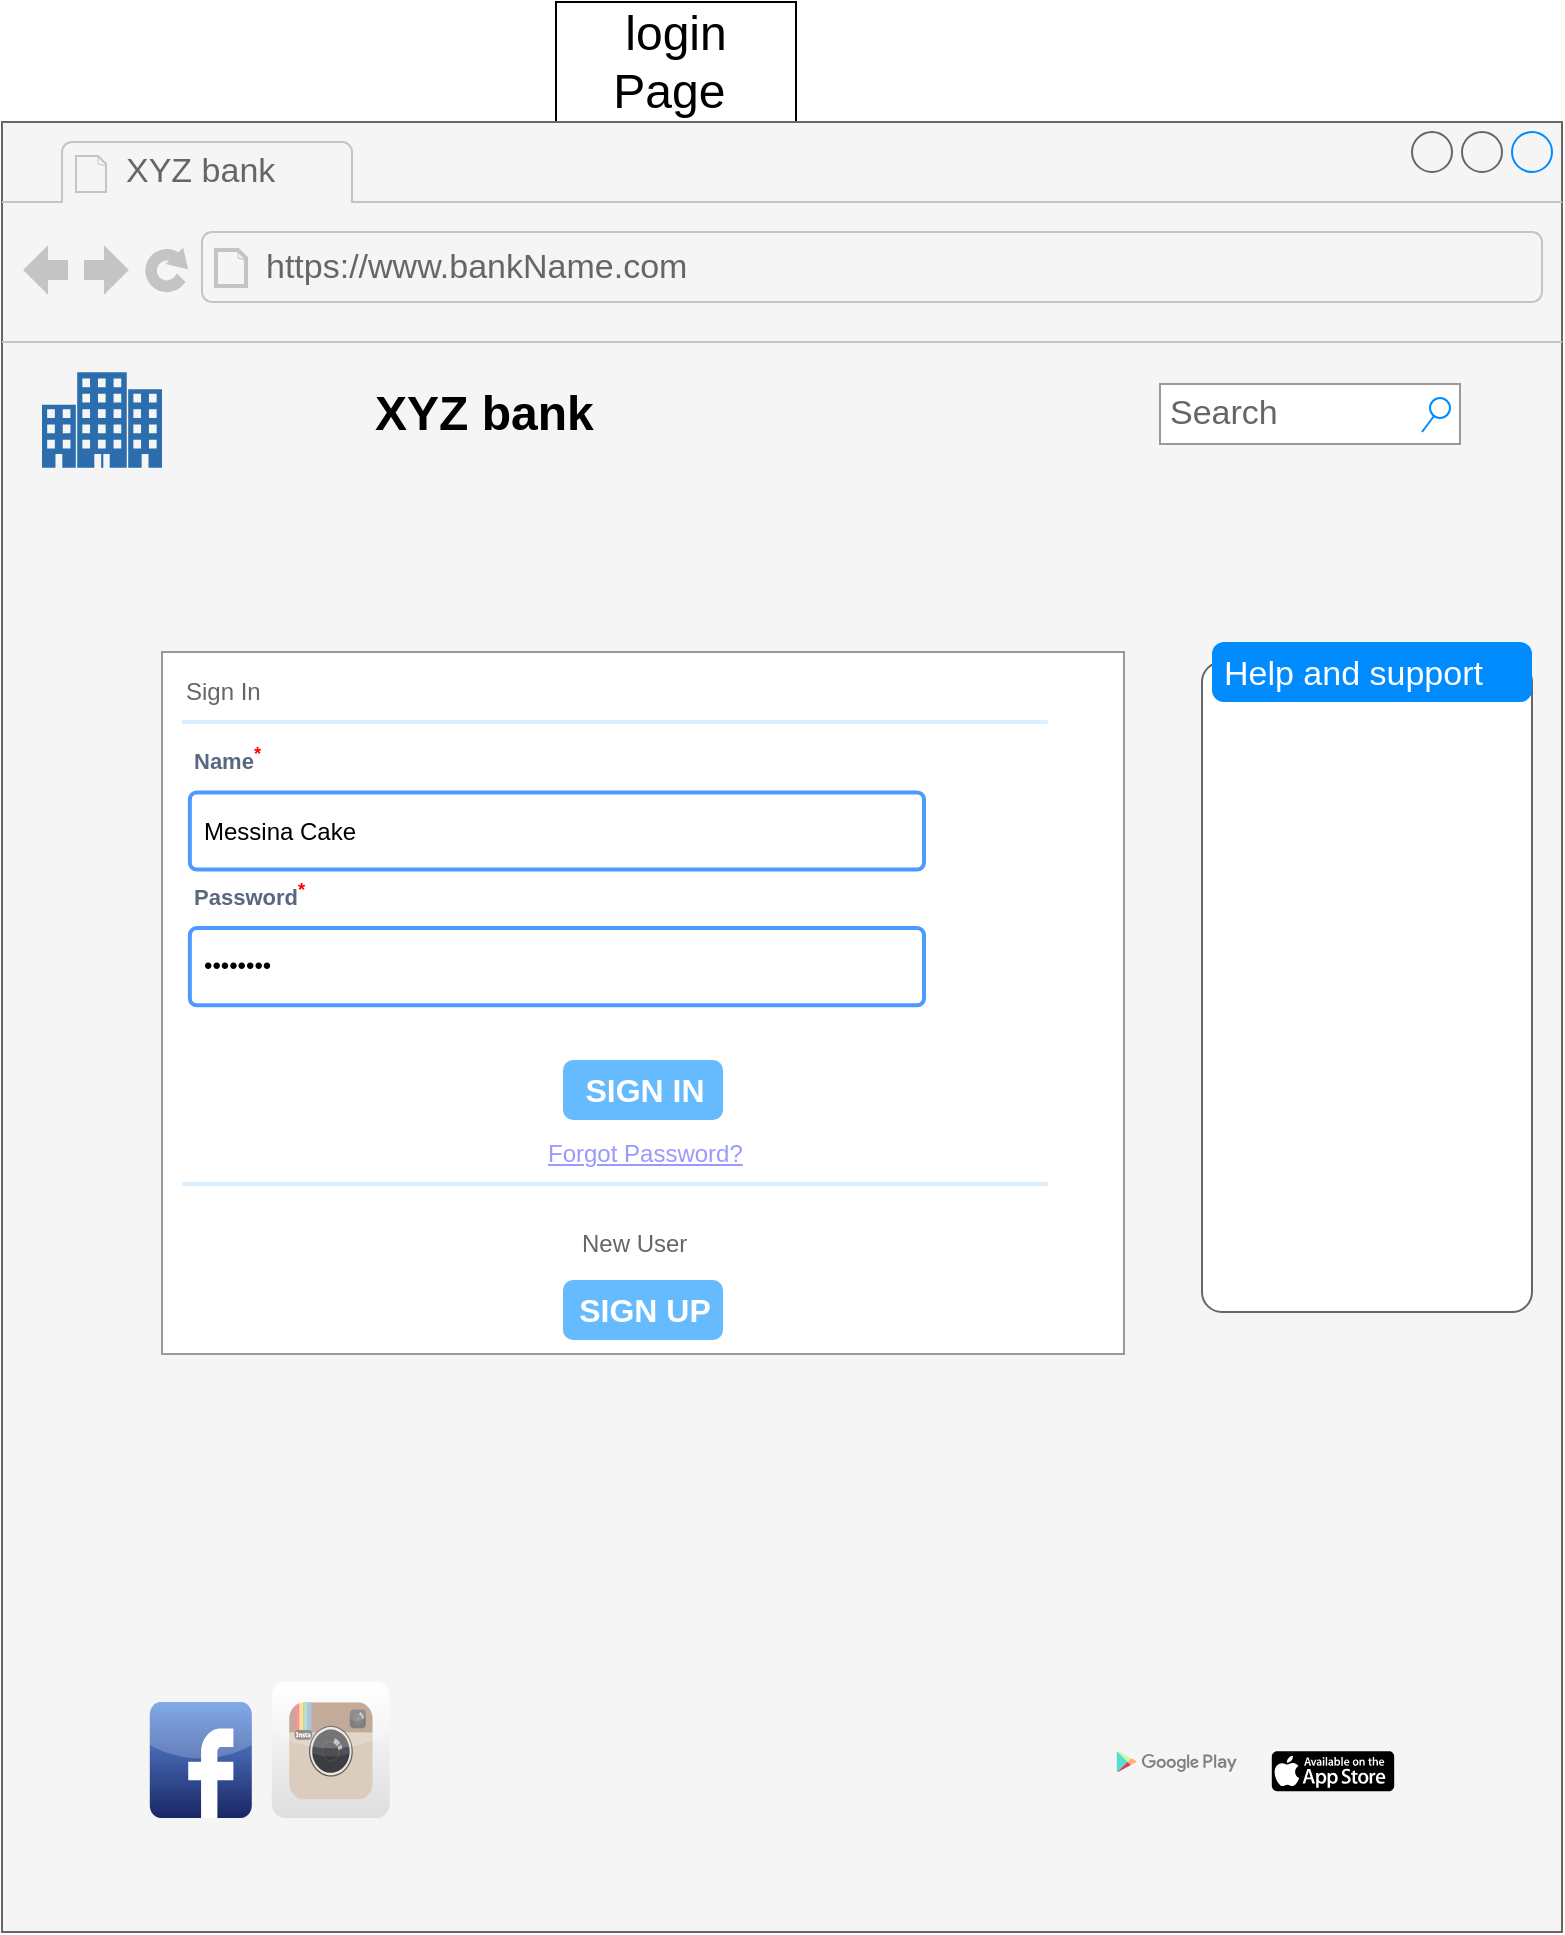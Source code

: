 <mxfile version="13.9.9" type="device" pages="2"><diagram name="Login page " id="f1b7ffb7-ca1e-a977-7cf5-a751b3c06c05"><mxGraphModel dx="2087" dy="848" grid="0" gridSize="10" guides="1" tooltips="1" connect="1" arrows="1" fold="1" page="1" pageScale="1" pageWidth="826" pageHeight="1169" background="#ffffff" math="0" shadow="0"><root><mxCell id="0"/><mxCell id="1" parent="0"/><mxCell id="mldhQnHTusugNFTalzfk-68" value="&lt;font style=&quot;font-size: 24px&quot;&gt;login Page&amp;nbsp;&lt;/font&gt;" style="whiteSpace=wrap;html=1;" vertex="1" parent="1"><mxGeometry x="-533" y="30" width="120" height="60" as="geometry"/></mxCell><mxCell id="mldhQnHTusugNFTalzfk-73" value="" style="strokeWidth=1;shadow=0;dashed=0;align=center;html=1;shape=mxgraph.mockup.containers.browserWindow;rSize=0;strokeColor=#666666;strokeColor2=#008cff;strokeColor3=#c4c4c4;mainText=,;recursiveResize=0;fillColor=#f5f5f5;fontColor=#333333;" vertex="1" parent="1"><mxGeometry x="-810" y="90" width="780" height="905" as="geometry"/></mxCell><mxCell id="mldhQnHTusugNFTalzfk-74" value="XYZ bank" style="strokeWidth=1;shadow=0;dashed=0;align=center;html=1;shape=mxgraph.mockup.containers.anchor;fontSize=17;fontColor=#666666;align=left;" vertex="1" parent="mldhQnHTusugNFTalzfk-73"><mxGeometry x="60" y="12" width="110" height="26" as="geometry"/></mxCell><mxCell id="mldhQnHTusugNFTalzfk-75" value="https://www.bankName.com" style="strokeWidth=1;shadow=0;dashed=0;align=center;html=1;shape=mxgraph.mockup.containers.anchor;rSize=0;fontSize=17;fontColor=#666666;align=left;" vertex="1" parent="mldhQnHTusugNFTalzfk-73"><mxGeometry x="130" y="60" width="250" height="26" as="geometry"/></mxCell><mxCell id="mldhQnHTusugNFTalzfk-78" value="" style="group" vertex="1" connectable="0" parent="mldhQnHTusugNFTalzfk-73"><mxGeometry x="20" y="125" width="730" height="48" as="geometry"/></mxCell><mxCell id="mldhQnHTusugNFTalzfk-76" value="" style="aspect=fixed;perimeter=ellipsePerimeter;html=1;align=center;shadow=0;dashed=0;fontColor=#4277BB;labelBackgroundColor=#ffffff;fontSize=12;spacingTop=3;image;image=img/lib/ibm/vpc/Enterprise2.svg;" vertex="1" parent="mldhQnHTusugNFTalzfk-78"><mxGeometry width="60" height="48" as="geometry"/></mxCell><mxCell id="mldhQnHTusugNFTalzfk-77" value="XYZ bank&amp;nbsp;" style="text;strokeColor=none;fillColor=none;html=1;fontSize=24;fontStyle=1;verticalAlign=middle;align=center;" vertex="1" parent="mldhQnHTusugNFTalzfk-73"><mxGeometry x="70.001" y="126" width="347.619" height="40" as="geometry"/></mxCell><mxCell id="mldhQnHTusugNFTalzfk-79" value="" style="shape=mxgraph.mockup.containers.marginRect;rectMarginTop=10;strokeColor=#666666;strokeWidth=1;dashed=0;rounded=1;arcSize=5;recursiveResize=0;" vertex="1" parent="mldhQnHTusugNFTalzfk-73"><mxGeometry x="600" y="260" width="165" height="335" as="geometry"/></mxCell><mxCell id="mldhQnHTusugNFTalzfk-80" value="Help and support " style="shape=rect;strokeColor=none;fillColor=#008cff;strokeWidth=1;dashed=0;rounded=1;arcSize=20;fontColor=#ffffff;fontSize=17;spacing=2;spacingTop=-2;align=left;autosize=1;spacingLeft=4;resizeWidth=0;resizeHeight=0;perimeter=none;" vertex="1" parent="mldhQnHTusugNFTalzfk-79"><mxGeometry x="5" width="160" height="30" as="geometry"/></mxCell><mxCell id="mldhQnHTusugNFTalzfk-88" value="" style="strokeWidth=1;shadow=0;dashed=0;align=center;html=1;shape=mxgraph.mockup.forms.rrect;rSize=0;strokeColor=#999999;fillColor=#ffffff;" vertex="1" parent="mldhQnHTusugNFTalzfk-73"><mxGeometry x="80" y="265" width="481" height="351" as="geometry"/></mxCell><mxCell id="mldhQnHTusugNFTalzfk-89" value="Sign In" style="strokeWidth=1;shadow=0;dashed=0;align=center;html=1;shape=mxgraph.mockup.forms.anchor;fontSize=12;fontColor=#666666;align=left;resizeWidth=1;spacingLeft=0;" vertex="1" parent="mldhQnHTusugNFTalzfk-88"><mxGeometry width="240.5" height="20" relative="1" as="geometry"><mxPoint x="10" y="10" as="offset"/></mxGeometry></mxCell><mxCell id="mldhQnHTusugNFTalzfk-90" value="" style="shape=line;strokeColor=#ddeeff;strokeWidth=2;html=1;resizeWidth=1;" vertex="1" parent="mldhQnHTusugNFTalzfk-88"><mxGeometry width="432.9" height="10" relative="1" as="geometry"><mxPoint x="10" y="30" as="offset"/></mxGeometry></mxCell><mxCell id="mldhQnHTusugNFTalzfk-95" value="SIGN IN" style="strokeWidth=1;shadow=0;dashed=0;align=center;html=1;shape=mxgraph.mockup.forms.rrect;rSize=5;strokeColor=none;fontColor=#ffffff;fillColor=#66bbff;fontSize=16;fontStyle=1;" vertex="1" parent="mldhQnHTusugNFTalzfk-88"><mxGeometry y="1" width="80" height="30" relative="1" as="geometry"><mxPoint x="200.5" y="-147" as="offset"/></mxGeometry></mxCell><mxCell id="mldhQnHTusugNFTalzfk-96" value="Forgot Password?" style="strokeWidth=1;shadow=0;dashed=0;align=center;html=1;shape=mxgraph.mockup.forms.anchor;fontSize=12;fontColor=#9999ff;align=left;spacingLeft=0;fontStyle=4;resizeWidth=1;direction=east;autosize=0;" vertex="1" parent="mldhQnHTusugNFTalzfk-88"><mxGeometry y="1" width="202.526" height="20" relative="1" as="geometry"><mxPoint x="191" y="-110" as="offset"/></mxGeometry></mxCell><mxCell id="mldhQnHTusugNFTalzfk-97" value="" style="shape=line;strokeColor=#ddeeff;strokeWidth=2;html=1;resizeWidth=1;" vertex="1" parent="mldhQnHTusugNFTalzfk-88"><mxGeometry y="1" width="432.9" height="10" relative="1" as="geometry"><mxPoint x="10" y="-90" as="offset"/></mxGeometry></mxCell><mxCell id="mldhQnHTusugNFTalzfk-98" value="New User" style="strokeWidth=1;shadow=0;dashed=0;align=center;html=1;shape=mxgraph.mockup.forms.anchor;fontSize=12;fontColor=#666666;align=left;spacingLeft=0;resizeWidth=1;" vertex="1" parent="mldhQnHTusugNFTalzfk-88"><mxGeometry y="1" width="165" height="20" relative="1" as="geometry"><mxPoint x="208" y="-65" as="offset"/></mxGeometry></mxCell><mxCell id="mldhQnHTusugNFTalzfk-99" value="SIGN UP" style="strokeWidth=1;shadow=0;dashed=0;align=center;html=1;shape=mxgraph.mockup.forms.rrect;rSize=5;strokeColor=none;fontColor=#ffffff;fillColor=#66bbff;fontSize=16;fontStyle=1;" vertex="1" parent="mldhQnHTusugNFTalzfk-88"><mxGeometry y="1" width="80" height="30" relative="1" as="geometry"><mxPoint x="200.5" y="-37" as="offset"/></mxGeometry></mxCell><mxCell id="1bmRhnLd8cti_uJ_K_81-3" value="Name&lt;sup&gt;&lt;font color=&quot;#ff0000&quot;&gt;*&lt;/font&gt;&lt;/sup&gt;" style="fillColor=none;strokeColor=none;html=1;fontSize=11;fontStyle=0;align=left;fontColor=#596780;fontStyle=1;fontSize=11;rounded=0;shadow=0;sketch=0;" vertex="1" parent="mldhQnHTusugNFTalzfk-88"><mxGeometry x="13.924" y="40.95" width="303.789" height="23.4" as="geometry"/></mxCell><mxCell id="1bmRhnLd8cti_uJ_K_81-4" value="Messina Cake" style="rounded=1;arcSize=9;align=left;spacingLeft=5;strokeColor=#4C9AFF;html=1;strokeWidth=2;fontSize=12;shadow=0;sketch=0;gradientColor=none;" vertex="1" parent="mldhQnHTusugNFTalzfk-88"><mxGeometry x="13.924" y="70.2" width="367.079" height="38.61" as="geometry"/></mxCell><mxCell id="1bmRhnLd8cti_uJ_K_81-5" value="Password&lt;sup&gt;&lt;font color=&quot;#ff0000&quot;&gt;*&lt;/font&gt;&lt;/sup&gt;" style="fillColor=none;strokeColor=none;html=1;fontSize=11;fontStyle=0;align=left;fontColor=#596780;fontStyle=1;fontSize=11;rounded=0;shadow=0;sketch=0;" vertex="1" parent="mldhQnHTusugNFTalzfk-88"><mxGeometry x="13.924" y="108.81" width="303.789" height="23.4" as="geometry"/></mxCell><mxCell id="1bmRhnLd8cti_uJ_K_81-6" value="&amp;#8226;&amp;#8226;&amp;#8226;&amp;#8226;&amp;#8226;&amp;#8226;&amp;#8226;&amp;#8226;" style="rounded=1;arcSize=9;align=left;spacingLeft=5;strokeColor=#4C9AFF;html=1;strokeWidth=2;fontSize=12;shadow=0;sketch=0;gradientColor=none;" vertex="1" parent="mldhQnHTusugNFTalzfk-88"><mxGeometry x="13.924" y="138.06" width="367.079" height="38.61" as="geometry"/></mxCell><mxCell id="-tTIJeT0QZRETOxEdNgg-1" value="" style="group" vertex="1" connectable="0" parent="mldhQnHTusugNFTalzfk-73"><mxGeometry x="73.9" y="790" width="622.2" height="58" as="geometry"/></mxCell><mxCell id="mldhQnHTusugNFTalzfk-104" value="" style="dashed=0;outlineConnect=0;html=1;align=center;labelPosition=center;verticalLabelPosition=bottom;verticalAlign=top;shape=mxgraph.weblogos.app_store;fillColor=#000000;strokeColor=none" vertex="1" parent="-tTIJeT0QZRETOxEdNgg-1"><mxGeometry x="561" y="24.6" width="61.2" height="20" as="geometry"/></mxCell><mxCell id="mldhQnHTusugNFTalzfk-106" value="" style="dashed=0;outlineConnect=0;html=1;align=center;labelPosition=center;verticalLabelPosition=bottom;verticalAlign=top;shape=mxgraph.weblogos.google_play_light;fillColor=#66E8F3;gradientColor=#1C7CBA" vertex="1" parent="-tTIJeT0QZRETOxEdNgg-1"><mxGeometry x="483.5" y="24.6" width="60" height="10.4" as="geometry"/></mxCell><mxCell id="mldhQnHTusugNFTalzfk-107" value="" style="dashed=0;outlineConnect=0;html=1;align=center;labelPosition=center;verticalLabelPosition=bottom;verticalAlign=top;shape=mxgraph.webicons.facebook;fillColor=#6294E4;gradientColor=#1A2665" vertex="1" parent="-tTIJeT0QZRETOxEdNgg-1"><mxGeometry width="51" height="58" as="geometry"/></mxCell><mxCell id="mldhQnHTusugNFTalzfk-108" value="" style="dashed=0;outlineConnect=0;html=1;align=center;labelPosition=center;verticalLabelPosition=bottom;verticalAlign=top;shape=mxgraph.webicons.instagram;gradientColor=#DFDEDE" vertex="1" parent="-tTIJeT0QZRETOxEdNgg-1"><mxGeometry x="61" y="-10" width="59" height="68" as="geometry"/></mxCell><mxCell id="Ru7LNPm7iqZvPeF_elhw-1" value="Search" style="strokeWidth=1;shadow=0;dashed=0;align=center;html=1;shape=mxgraph.mockup.forms.searchBox;strokeColor=#999999;mainText=;strokeColor2=#008cff;fontColor=#666666;fontSize=17;align=left;spacingLeft=3;" vertex="1" parent="1"><mxGeometry x="-231" y="221" width="150" height="30" as="geometry"/></mxCell></root></mxGraphModel></diagram><diagram id="m_qX0Yl2lk7L8sOiFMz5" name="credit/debit details"><mxGraphModel dx="2427" dy="1060" grid="0" gridSize="10" guides="1" tooltips="1" connect="1" arrows="1" fold="1" page="1" pageScale="1" pageWidth="850" pageHeight="1100" background="none" math="0" shadow="1"><root><mxCell id="wIJJW5AWLzenqGrlYUAk-0"/><mxCell id="wIJJW5AWLzenqGrlYUAk-1" parent="wIJJW5AWLzenqGrlYUAk-0"/><mxCell id="j8Qwx0EMenJlrDjqdlnq-0" value="" style="strokeWidth=1;shadow=0;dashed=0;align=center;html=1;shape=mxgraph.mockup.containers.browserWindow;rSize=0;strokeColor=#666666;strokeColor2=#008cff;strokeColor3=#c4c4c4;mainText=,;recursiveResize=0;fillColor=#f5f5f5;fontColor=#333333;" vertex="1" parent="wIJJW5AWLzenqGrlYUAk-1"><mxGeometry x="-810" y="90" width="830" height="905" as="geometry"/></mxCell><mxCell id="j8Qwx0EMenJlrDjqdlnq-1" value="XYZ bank" style="strokeWidth=1;shadow=0;dashed=0;align=center;html=1;shape=mxgraph.mockup.containers.anchor;fontSize=17;fontColor=#666666;align=left;" vertex="1" parent="j8Qwx0EMenJlrDjqdlnq-0"><mxGeometry x="60" y="12" width="110" height="26" as="geometry"/></mxCell><mxCell id="j8Qwx0EMenJlrDjqdlnq-2" value="https://www.bankName.com" style="strokeWidth=1;shadow=0;dashed=0;align=center;html=1;shape=mxgraph.mockup.containers.anchor;rSize=0;fontSize=17;fontColor=#666666;align=left;" vertex="1" parent="j8Qwx0EMenJlrDjqdlnq-0"><mxGeometry x="130" y="60" width="250" height="26" as="geometry"/></mxCell><mxCell id="j8Qwx0EMenJlrDjqdlnq-20" value="" style="group" vertex="1" connectable="0" parent="j8Qwx0EMenJlrDjqdlnq-0"><mxGeometry x="73.9" y="790" width="622.2" height="58" as="geometry"/></mxCell><mxCell id="j8Qwx0EMenJlrDjqdlnq-21" value="" style="dashed=0;outlineConnect=0;html=1;align=center;labelPosition=center;verticalLabelPosition=bottom;verticalAlign=top;shape=mxgraph.weblogos.app_store;fillColor=#000000;strokeColor=none" vertex="1" parent="j8Qwx0EMenJlrDjqdlnq-20"><mxGeometry x="550" y="10" width="72.2" height="34.6" as="geometry"/></mxCell><mxCell id="j8Qwx0EMenJlrDjqdlnq-23" value="" style="dashed=0;outlineConnect=0;html=1;align=center;labelPosition=center;verticalLabelPosition=bottom;verticalAlign=top;shape=mxgraph.webicons.facebook;fillColor=#6294E4;gradientColor=#1A2665" vertex="1" parent="j8Qwx0EMenJlrDjqdlnq-20"><mxGeometry width="51" height="58" as="geometry"/></mxCell><mxCell id="j8Qwx0EMenJlrDjqdlnq-24" value="" style="dashed=0;outlineConnect=0;html=1;align=center;labelPosition=center;verticalLabelPosition=bottom;verticalAlign=top;shape=mxgraph.webicons.instagram;gradientColor=#DFDEDE" vertex="1" parent="j8Qwx0EMenJlrDjqdlnq-20"><mxGeometry x="61" width="59" height="58" as="geometry"/></mxCell><mxCell id="Izu8DGUy47ON0UeBJyiU-2" value="" style="strokeWidth=1;shadow=0;dashed=0;align=center;html=1;shape=mxgraph.mockup.containers.marginRect2;rectMarginTop=32;strokeColor=#666666;gradientColor=none;" vertex="1" parent="j8Qwx0EMenJlrDjqdlnq-0"><mxGeometry x="20" y="220" width="570" height="239" as="geometry"/></mxCell><mxCell id="Izu8DGUy47ON0UeBJyiU-3" value="Credit Card" style="strokeColor=inherit;fillColor=inherit;gradientColor=inherit;strokeWidth=1;shadow=0;dashed=0;align=center;html=1;shape=mxgraph.mockup.containers.rrect;rSize=0;fontSize=17;fontColor=#666666;gradientColor=none;" vertex="1" parent="Izu8DGUy47ON0UeBJyiU-2"><mxGeometry width="90" height="25" relative="1" as="geometry"><mxPoint x="10" as="offset"/></mxGeometry></mxCell><mxCell id="Izu8DGUy47ON0UeBJyiU-6" value="" style="strokeWidth=1;shadow=0;dashed=0;align=center;html=1;shape=mxgraph.mockup.containers.topButton;rSize=5;strokeColor=#008cff;fillColor=#008cff;gradientColor=none;resizeWidth=1;movable=0;deletable=1;" vertex="1" parent="Izu8DGUy47ON0UeBJyiU-2"><mxGeometry width="570" height="7" relative="1" as="geometry"><mxPoint y="25" as="offset"/></mxGeometry></mxCell><mxCell id="j8Qwx0EMenJlrDjqdlnq-22" value="" style="dashed=0;outlineConnect=0;html=1;align=center;labelPosition=center;verticalLabelPosition=bottom;verticalAlign=top;shape=mxgraph.weblogos.google_play_light;fillColor=#66E8F3;gradientColor=#1C7CBA" vertex="1" parent="j8Qwx0EMenJlrDjqdlnq-0"><mxGeometry x="530" y="806.9" width="80" height="23.1" as="geometry"/></mxCell><mxCell id="j_BYUAVg7t2Dyf0RT5Ef-6" value="Search" style="strokeWidth=1;shadow=0;dashed=0;align=center;html=1;shape=mxgraph.mockup.forms.searchBox;strokeColor=#999999;mainText=;strokeColor2=#008cff;fontColor=#666666;fontSize=17;align=left;spacingLeft=3;" vertex="1" parent="j8Qwx0EMenJlrDjqdlnq-0"><mxGeometry x="579" y="131" width="150" height="30" as="geometry"/></mxCell><mxCell id="uk2XKrdBsw_tlUjggIfq-1" value="&lt;font style=&quot;font-size: 15px&quot;&gt;User name&amp;nbsp;&lt;/font&gt;" style="text;strokeColor=none;fillColor=none;html=1;fontSize=24;fontStyle=1;verticalAlign=middle;align=center;" vertex="1" parent="j8Qwx0EMenJlrDjqdlnq-0"><mxGeometry x="451" y="168" width="128" height="40" as="geometry"/></mxCell><mxCell id="uk2XKrdBsw_tlUjggIfq-2" value="&lt;font style=&quot;font-size: 15px&quot;&gt;Logout&lt;/font&gt;" style="strokeWidth=1;shadow=0;dashed=0;align=center;html=1;shape=mxgraph.mockup.buttons.button;strokeColor=#666666;fontColor=#ffffff;mainText=;buttonStyle=round;fontSize=17;fontStyle=1;fillColor=#008cff;whiteSpace=wrap;" vertex="1" parent="j8Qwx0EMenJlrDjqdlnq-0"><mxGeometry x="635" y="182" width="94" height="24" as="geometry"/></mxCell><mxCell id="WosmXgI7Kq7ouuTHQ9Um-2" value="" style="group" vertex="1" connectable="0" parent="j8Qwx0EMenJlrDjqdlnq-0"><mxGeometry x="62" y="126" width="355.62" height="50" as="geometry"/></mxCell><mxCell id="j8Qwx0EMenJlrDjqdlnq-5" value="XYZ bank&amp;nbsp;" style="text;strokeColor=none;fillColor=none;html=1;fontSize=24;fontStyle=1;verticalAlign=middle;align=center;" vertex="1" parent="WosmXgI7Kq7ouuTHQ9Um-2"><mxGeometry x="8.001" width="347.619" height="40" as="geometry"/></mxCell><mxCell id="WosmXgI7Kq7ouuTHQ9Um-1" value="" style="verticalLabelPosition=bottom;shadow=0;dashed=0;align=center;html=1;verticalAlign=top;strokeWidth=1;shape=mxgraph.mockup.graphics.simpleIcon;strokeColor=#999999;rounded=0;sketch=0;gradientColor=none;" vertex="1" parent="WosmXgI7Kq7ouuTHQ9Um-2"><mxGeometry width="50" height="50" as="geometry"/></mxCell><mxCell id="3Kza3GwxtTiEfAW8aaXa-0" value="" style="strokeWidth=1;shadow=0;dashed=0;align=center;html=1;shape=mxgraph.mockup.containers.marginRect2;rectMarginTop=32;strokeColor=#666666;gradientColor=none;" vertex="1" parent="j8Qwx0EMenJlrDjqdlnq-0"><mxGeometry x="17" y="472" width="570" height="239" as="geometry"/></mxCell><mxCell id="3Kza3GwxtTiEfAW8aaXa-1" value="Debit card" style="strokeColor=inherit;fillColor=inherit;gradientColor=inherit;strokeWidth=1;shadow=0;dashed=0;align=center;html=1;shape=mxgraph.mockup.containers.rrect;rSize=0;fontSize=17;fontColor=#666666;gradientColor=none;" vertex="1" parent="3Kza3GwxtTiEfAW8aaXa-0"><mxGeometry width="90" height="25" relative="1" as="geometry"><mxPoint x="10" as="offset"/></mxGeometry></mxCell><mxCell id="3Kza3GwxtTiEfAW8aaXa-2" value="" style="strokeWidth=1;shadow=0;dashed=0;align=center;html=1;shape=mxgraph.mockup.containers.topButton;rSize=5;strokeColor=#008cff;fillColor=#008cff;gradientColor=none;resizeWidth=1;movable=0;deletable=1;" vertex="1" parent="3Kza3GwxtTiEfAW8aaXa-0"><mxGeometry width="570" height="7" relative="1" as="geometry"><mxPoint y="25" as="offset"/></mxGeometry></mxCell><mxCell id="3Kza3GwxtTiEfAW8aaXa-3" value="" style="group" vertex="1" connectable="0" parent="3Kza3GwxtTiEfAW8aaXa-0"><mxGeometry x="42" y="22.162" width="438" height="85.145" as="geometry"/></mxCell><object label="" id="3Kza3GwxtTiEfAW8aaXa-4"><mxCell style="group" vertex="1" connectable="0" parent="3Kza3GwxtTiEfAW8aaXa-3"><mxGeometry y="33" width="438" height="52.145" as="geometry"/></mxCell></object><mxCell id="3Kza3GwxtTiEfAW8aaXa-5" value="" style="shape=table;html=1;whiteSpace=wrap;startSize=0;container=1;collapsible=0;childLayout=tableLayout;fixedRows=0;sketch=0;shadow=0;rounded=0;rowLines=1;columnLines=1;resizeLast=0;arcSize=15;swimlaneFillColor=none;" vertex="1" parent="3Kza3GwxtTiEfAW8aaXa-4"><mxGeometry width="219" height="52.145" as="geometry"/></mxCell><mxCell id="3Kza3GwxtTiEfAW8aaXa-6" value="" style="shape=partialRectangle;html=1;whiteSpace=wrap;collapsible=0;dropTarget=0;pointerEvents=0;fillColor=none;top=0;left=0;bottom=0;right=0;points=[[0,0.5],[1,0.5]];portConstraint=eastwest;" vertex="1" parent="3Kza3GwxtTiEfAW8aaXa-5"><mxGeometry width="219" height="17" as="geometry"/></mxCell><mxCell id="3Kza3GwxtTiEfAW8aaXa-7" value="transaction date&amp;nbsp;" style="shape=partialRectangle;html=1;whiteSpace=wrap;connectable=0;fillColor=none;top=0;left=0;bottom=0;right=0;overflow=hidden;" vertex="1" parent="3Kza3GwxtTiEfAW8aaXa-6"><mxGeometry width="70" height="17" as="geometry"/></mxCell><mxCell id="3Kza3GwxtTiEfAW8aaXa-8" value="details&amp;nbsp;" style="shape=partialRectangle;html=1;whiteSpace=wrap;connectable=0;fillColor=none;top=0;left=0;bottom=0;right=0;overflow=hidden;" vertex="1" parent="3Kza3GwxtTiEfAW8aaXa-6"><mxGeometry x="70" width="76" height="17" as="geometry"/></mxCell><mxCell id="3Kza3GwxtTiEfAW8aaXa-9" value="debit" style="shape=partialRectangle;html=1;whiteSpace=wrap;connectable=0;fillColor=none;top=0;left=0;bottom=0;right=0;overflow=hidden;" vertex="1" parent="3Kza3GwxtTiEfAW8aaXa-6"><mxGeometry x="146" width="73" height="17" as="geometry"/></mxCell><mxCell id="3Kza3GwxtTiEfAW8aaXa-10" value="" style="shape=partialRectangle;html=1;whiteSpace=wrap;collapsible=0;dropTarget=0;pointerEvents=0;fillColor=none;top=0;left=0;bottom=0;right=0;points=[[0,0.5],[1,0.5]];portConstraint=eastwest;" vertex="1" parent="3Kza3GwxtTiEfAW8aaXa-5"><mxGeometry y="17" width="219" height="18" as="geometry"/></mxCell><mxCell id="3Kza3GwxtTiEfAW8aaXa-11" value="" style="shape=partialRectangle;html=1;whiteSpace=wrap;connectable=0;fillColor=none;top=0;left=0;bottom=0;right=0;overflow=hidden;" vertex="1" parent="3Kza3GwxtTiEfAW8aaXa-10"><mxGeometry width="70" height="18" as="geometry"/></mxCell><mxCell id="3Kza3GwxtTiEfAW8aaXa-12" value="" style="shape=partialRectangle;html=1;whiteSpace=wrap;connectable=0;fillColor=none;top=0;left=0;bottom=0;right=0;overflow=hidden;" vertex="1" parent="3Kza3GwxtTiEfAW8aaXa-10"><mxGeometry x="70" width="76" height="18" as="geometry"/></mxCell><mxCell id="3Kza3GwxtTiEfAW8aaXa-13" value="" style="shape=partialRectangle;html=1;whiteSpace=wrap;connectable=0;fillColor=none;top=0;left=0;bottom=0;right=0;overflow=hidden;" vertex="1" parent="3Kza3GwxtTiEfAW8aaXa-10"><mxGeometry x="146" width="73" height="18" as="geometry"/></mxCell><mxCell id="3Kza3GwxtTiEfAW8aaXa-14" value="" style="shape=partialRectangle;html=1;whiteSpace=wrap;collapsible=0;dropTarget=0;pointerEvents=0;fillColor=none;top=0;left=0;bottom=0;right=0;points=[[0,0.5],[1,0.5]];portConstraint=eastwest;" vertex="1" parent="3Kza3GwxtTiEfAW8aaXa-5"><mxGeometry y="35" width="219" height="17" as="geometry"/></mxCell><mxCell id="3Kza3GwxtTiEfAW8aaXa-15" value="" style="shape=partialRectangle;html=1;whiteSpace=wrap;connectable=0;fillColor=none;top=0;left=0;bottom=0;right=0;overflow=hidden;" vertex="1" parent="3Kza3GwxtTiEfAW8aaXa-14"><mxGeometry width="70" height="17" as="geometry"/></mxCell><mxCell id="3Kza3GwxtTiEfAW8aaXa-16" value="" style="shape=partialRectangle;html=1;whiteSpace=wrap;connectable=0;fillColor=none;top=0;left=0;bottom=0;right=0;overflow=hidden;" vertex="1" parent="3Kza3GwxtTiEfAW8aaXa-14"><mxGeometry x="70" width="76" height="17" as="geometry"/></mxCell><mxCell id="3Kza3GwxtTiEfAW8aaXa-17" value="" style="shape=partialRectangle;html=1;whiteSpace=wrap;connectable=0;fillColor=none;top=0;left=0;bottom=0;right=0;overflow=hidden;" vertex="1" parent="3Kza3GwxtTiEfAW8aaXa-14"><mxGeometry x="146" width="73" height="17" as="geometry"/></mxCell><mxCell id="3Kza3GwxtTiEfAW8aaXa-18" value="" style="shape=table;html=1;whiteSpace=wrap;startSize=0;container=1;collapsible=0;childLayout=tableLayout;fixedRows=0;sketch=0;shadow=0;rounded=0;rowLines=1;columnLines=1;resizeLast=0;arcSize=15;swimlaneFillColor=none;" vertex="1" parent="3Kza3GwxtTiEfAW8aaXa-4"><mxGeometry x="219" width="219" height="52.145" as="geometry"/></mxCell><mxCell id="3Kza3GwxtTiEfAW8aaXa-19" value="" style="shape=partialRectangle;html=1;whiteSpace=wrap;collapsible=0;dropTarget=0;pointerEvents=0;fillColor=none;top=0;left=0;bottom=0;right=0;points=[[0,0.5],[1,0.5]];portConstraint=eastwest;" vertex="1" parent="3Kza3GwxtTiEfAW8aaXa-18"><mxGeometry width="219" height="17" as="geometry"/></mxCell><mxCell id="3Kza3GwxtTiEfAW8aaXa-20" value="credit" style="shape=partialRectangle;html=1;whiteSpace=wrap;connectable=0;fillColor=none;top=0;left=0;bottom=0;right=0;overflow=hidden;" vertex="1" parent="3Kza3GwxtTiEfAW8aaXa-19"><mxGeometry width="70" height="17" as="geometry"/></mxCell><mxCell id="3Kza3GwxtTiEfAW8aaXa-21" value="balance" style="shape=partialRectangle;html=1;whiteSpace=wrap;connectable=0;fillColor=none;top=0;left=0;bottom=0;right=0;overflow=hidden;" vertex="1" parent="3Kza3GwxtTiEfAW8aaXa-19"><mxGeometry x="70" width="76" height="17" as="geometry"/></mxCell><mxCell id="3Kza3GwxtTiEfAW8aaXa-22" value="debit" style="shape=partialRectangle;html=1;whiteSpace=wrap;connectable=0;fillColor=none;top=0;left=0;bottom=0;right=0;overflow=hidden;" vertex="1" parent="3Kza3GwxtTiEfAW8aaXa-19"><mxGeometry x="146" width="73" height="17" as="geometry"/></mxCell><mxCell id="3Kza3GwxtTiEfAW8aaXa-23" value="" style="shape=partialRectangle;html=1;whiteSpace=wrap;collapsible=0;dropTarget=0;pointerEvents=0;fillColor=none;top=0;left=0;bottom=0;right=0;points=[[0,0.5],[1,0.5]];portConstraint=eastwest;" vertex="1" parent="3Kza3GwxtTiEfAW8aaXa-18"><mxGeometry y="17" width="219" height="18" as="geometry"/></mxCell><mxCell id="3Kza3GwxtTiEfAW8aaXa-24" value="" style="shape=partialRectangle;html=1;whiteSpace=wrap;connectable=0;fillColor=none;top=0;left=0;bottom=0;right=0;overflow=hidden;" vertex="1" parent="3Kza3GwxtTiEfAW8aaXa-23"><mxGeometry width="70" height="18" as="geometry"/></mxCell><mxCell id="3Kza3GwxtTiEfAW8aaXa-25" value="" style="shape=partialRectangle;html=1;whiteSpace=wrap;connectable=0;fillColor=none;top=0;left=0;bottom=0;right=0;overflow=hidden;" vertex="1" parent="3Kza3GwxtTiEfAW8aaXa-23"><mxGeometry x="70" width="76" height="18" as="geometry"/></mxCell><mxCell id="3Kza3GwxtTiEfAW8aaXa-26" value="" style="shape=partialRectangle;html=1;whiteSpace=wrap;connectable=0;fillColor=none;top=0;left=0;bottom=0;right=0;overflow=hidden;" vertex="1" parent="3Kza3GwxtTiEfAW8aaXa-23"><mxGeometry x="146" width="73" height="18" as="geometry"/></mxCell><mxCell id="3Kza3GwxtTiEfAW8aaXa-27" value="" style="shape=partialRectangle;html=1;whiteSpace=wrap;collapsible=0;dropTarget=0;pointerEvents=0;fillColor=none;top=0;left=0;bottom=0;right=0;points=[[0,0.5],[1,0.5]];portConstraint=eastwest;" vertex="1" parent="3Kza3GwxtTiEfAW8aaXa-18"><mxGeometry y="35" width="219" height="17" as="geometry"/></mxCell><mxCell id="3Kza3GwxtTiEfAW8aaXa-28" value="" style="shape=partialRectangle;html=1;whiteSpace=wrap;connectable=0;fillColor=none;top=0;left=0;bottom=0;right=0;overflow=hidden;" vertex="1" parent="3Kza3GwxtTiEfAW8aaXa-27"><mxGeometry width="70" height="17" as="geometry"/></mxCell><mxCell id="3Kza3GwxtTiEfAW8aaXa-29" value="" style="shape=partialRectangle;html=1;whiteSpace=wrap;connectable=0;fillColor=none;top=0;left=0;bottom=0;right=0;overflow=hidden;" vertex="1" parent="3Kza3GwxtTiEfAW8aaXa-27"><mxGeometry x="70" width="76" height="17" as="geometry"/></mxCell><mxCell id="3Kza3GwxtTiEfAW8aaXa-30" value="" style="shape=partialRectangle;html=1;whiteSpace=wrap;connectable=0;fillColor=none;top=0;left=0;bottom=0;right=0;overflow=hidden;" vertex="1" parent="3Kza3GwxtTiEfAW8aaXa-27"><mxGeometry x="146" width="73" height="17" as="geometry"/></mxCell><mxCell id="Izu8DGUy47ON0UeBJyiU-0" value="" style="shape=mxgraph.mockup.containers.marginRect;rectMarginTop=10;strokeColor=#666666;strokeWidth=1;dashed=0;rounded=1;arcSize=5;recursiveResize=0;" vertex="1" parent="wIJJW5AWLzenqGrlYUAk-1"><mxGeometry x="-210" y="350" width="165" height="335" as="geometry"/></mxCell><mxCell id="Izu8DGUy47ON0UeBJyiU-1" value="Help and support " style="shape=rect;strokeColor=none;fillColor=#008cff;strokeWidth=1;dashed=0;rounded=1;arcSize=20;fontColor=#ffffff;fontSize=17;spacing=2;spacingTop=-2;align=left;autosize=1;spacingLeft=4;resizeWidth=0;resizeHeight=0;perimeter=none;" vertex="1" parent="Izu8DGUy47ON0UeBJyiU-0"><mxGeometry x="5" width="160" height="30" as="geometry"/></mxCell><mxCell id="uk2XKrdBsw_tlUjggIfq-3" value="" style="shape=table;html=1;whiteSpace=wrap;startSize=0;container=1;collapsible=0;childLayout=tableLayout;fixedRows=0;sketch=0;shadow=0;rounded=0;rowLines=1;columnLines=1;resizeLast=0;arcSize=15;swimlaneFillColor=none;" vertex="1" parent="wIJJW5AWLzenqGrlYUAk-1"><mxGeometry x="-748" y="422.002" width="219" height="52.145" as="geometry"/></mxCell><mxCell id="uk2XKrdBsw_tlUjggIfq-4" value="" style="shape=partialRectangle;html=1;whiteSpace=wrap;collapsible=0;dropTarget=0;pointerEvents=0;fillColor=none;top=0;left=0;bottom=0;right=0;points=[[0,0.5],[1,0.5]];portConstraint=eastwest;" vertex="1" parent="uk2XKrdBsw_tlUjggIfq-3"><mxGeometry width="219" height="17" as="geometry"/></mxCell><mxCell id="uk2XKrdBsw_tlUjggIfq-5" value="transaction date&amp;nbsp;" style="shape=partialRectangle;html=1;whiteSpace=wrap;connectable=0;fillColor=none;top=0;left=0;bottom=0;right=0;overflow=hidden;" vertex="1" parent="uk2XKrdBsw_tlUjggIfq-4"><mxGeometry width="70" height="17" as="geometry"/></mxCell><mxCell id="uk2XKrdBsw_tlUjggIfq-6" value="details&amp;nbsp;" style="shape=partialRectangle;html=1;whiteSpace=wrap;connectable=0;fillColor=none;top=0;left=0;bottom=0;right=0;overflow=hidden;" vertex="1" parent="uk2XKrdBsw_tlUjggIfq-4"><mxGeometry x="70" width="76" height="17" as="geometry"/></mxCell><mxCell id="uk2XKrdBsw_tlUjggIfq-7" value="Credit" style="shape=partialRectangle;html=1;whiteSpace=wrap;connectable=0;fillColor=none;top=0;left=0;bottom=0;right=0;overflow=hidden;" vertex="1" parent="uk2XKrdBsw_tlUjggIfq-4"><mxGeometry x="146" width="73" height="17" as="geometry"/></mxCell><mxCell id="uk2XKrdBsw_tlUjggIfq-8" value="" style="shape=partialRectangle;html=1;whiteSpace=wrap;collapsible=0;dropTarget=0;pointerEvents=0;fillColor=none;top=0;left=0;bottom=0;right=0;points=[[0,0.5],[1,0.5]];portConstraint=eastwest;" vertex="1" parent="uk2XKrdBsw_tlUjggIfq-3"><mxGeometry y="17" width="219" height="18" as="geometry"/></mxCell><mxCell id="uk2XKrdBsw_tlUjggIfq-9" value="" style="shape=partialRectangle;html=1;whiteSpace=wrap;connectable=0;fillColor=none;top=0;left=0;bottom=0;right=0;overflow=hidden;" vertex="1" parent="uk2XKrdBsw_tlUjggIfq-8"><mxGeometry width="70" height="18" as="geometry"/></mxCell><mxCell id="uk2XKrdBsw_tlUjggIfq-10" value="" style="shape=partialRectangle;html=1;whiteSpace=wrap;connectable=0;fillColor=none;top=0;left=0;bottom=0;right=0;overflow=hidden;" vertex="1" parent="uk2XKrdBsw_tlUjggIfq-8"><mxGeometry x="70" width="76" height="18" as="geometry"/></mxCell><mxCell id="uk2XKrdBsw_tlUjggIfq-11" value="" style="shape=partialRectangle;html=1;whiteSpace=wrap;connectable=0;fillColor=none;top=0;left=0;bottom=0;right=0;overflow=hidden;" vertex="1" parent="uk2XKrdBsw_tlUjggIfq-8"><mxGeometry x="146" width="73" height="18" as="geometry"/></mxCell><mxCell id="uk2XKrdBsw_tlUjggIfq-12" value="" style="shape=partialRectangle;html=1;whiteSpace=wrap;collapsible=0;dropTarget=0;pointerEvents=0;fillColor=none;top=0;left=0;bottom=0;right=0;points=[[0,0.5],[1,0.5]];portConstraint=eastwest;" vertex="1" parent="uk2XKrdBsw_tlUjggIfq-3"><mxGeometry y="35" width="219" height="17" as="geometry"/></mxCell><mxCell id="uk2XKrdBsw_tlUjggIfq-13" value="" style="shape=partialRectangle;html=1;whiteSpace=wrap;connectable=0;fillColor=none;top=0;left=0;bottom=0;right=0;overflow=hidden;" vertex="1" parent="uk2XKrdBsw_tlUjggIfq-12"><mxGeometry width="70" height="17" as="geometry"/></mxCell><mxCell id="uk2XKrdBsw_tlUjggIfq-14" value="" style="shape=partialRectangle;html=1;whiteSpace=wrap;connectable=0;fillColor=none;top=0;left=0;bottom=0;right=0;overflow=hidden;" vertex="1" parent="uk2XKrdBsw_tlUjggIfq-12"><mxGeometry x="70" width="76" height="17" as="geometry"/></mxCell><mxCell id="uk2XKrdBsw_tlUjggIfq-15" value="" style="shape=partialRectangle;html=1;whiteSpace=wrap;connectable=0;fillColor=none;top=0;left=0;bottom=0;right=0;overflow=hidden;" vertex="1" parent="uk2XKrdBsw_tlUjggIfq-12"><mxGeometry x="146" width="73" height="17" as="geometry"/></mxCell><mxCell id="uk2XKrdBsw_tlUjggIfq-17" value="" style="shape=table;html=1;whiteSpace=wrap;startSize=0;container=1;collapsible=0;childLayout=tableLayout;fixedRows=0;sketch=0;shadow=0;rounded=0;rowLines=1;columnLines=1;resizeLast=0;arcSize=15;swimlaneFillColor=none;" vertex="1" parent="wIJJW5AWLzenqGrlYUAk-1"><mxGeometry x="-529" y="422.002" width="219" height="52.145" as="geometry"/></mxCell><mxCell id="uk2XKrdBsw_tlUjggIfq-18" value="" style="shape=partialRectangle;html=1;whiteSpace=wrap;collapsible=0;dropTarget=0;pointerEvents=0;fillColor=none;top=0;left=0;bottom=0;right=0;points=[[0,0.5],[1,0.5]];portConstraint=eastwest;" vertex="1" parent="uk2XKrdBsw_tlUjggIfq-17"><mxGeometry width="219" height="17" as="geometry"/></mxCell><mxCell id="uk2XKrdBsw_tlUjggIfq-19" value="Debit" style="shape=partialRectangle;html=1;whiteSpace=wrap;connectable=0;fillColor=none;top=0;left=0;bottom=0;right=0;overflow=hidden;" vertex="1" parent="uk2XKrdBsw_tlUjggIfq-18"><mxGeometry width="78" height="17" as="geometry"/></mxCell><mxCell id="uk2XKrdBsw_tlUjggIfq-20" value="Balance" style="shape=partialRectangle;html=1;whiteSpace=wrap;connectable=0;fillColor=none;top=0;left=0;bottom=0;right=0;overflow=hidden;" vertex="1" parent="uk2XKrdBsw_tlUjggIfq-18"><mxGeometry x="78" width="117" height="17" as="geometry"/></mxCell><mxCell id="uk2XKrdBsw_tlUjggIfq-21" value="" style="shape=partialRectangle;html=1;whiteSpace=wrap;connectable=0;fillColor=none;top=0;left=0;bottom=0;right=0;overflow=hidden;" vertex="1" parent="uk2XKrdBsw_tlUjggIfq-18"><mxGeometry x="195" width="24" height="17" as="geometry"/></mxCell><mxCell id="uk2XKrdBsw_tlUjggIfq-22" value="" style="shape=partialRectangle;html=1;whiteSpace=wrap;collapsible=0;dropTarget=0;pointerEvents=0;fillColor=none;top=0;left=0;bottom=0;right=0;points=[[0,0.5],[1,0.5]];portConstraint=eastwest;" vertex="1" parent="uk2XKrdBsw_tlUjggIfq-17"><mxGeometry y="17" width="219" height="18" as="geometry"/></mxCell><mxCell id="uk2XKrdBsw_tlUjggIfq-23" value="" style="shape=partialRectangle;html=1;whiteSpace=wrap;connectable=0;fillColor=none;top=0;left=0;bottom=0;right=0;overflow=hidden;" vertex="1" parent="uk2XKrdBsw_tlUjggIfq-22"><mxGeometry width="78" height="18" as="geometry"/></mxCell><mxCell id="uk2XKrdBsw_tlUjggIfq-24" value="" style="shape=partialRectangle;html=1;whiteSpace=wrap;connectable=0;fillColor=none;top=0;left=0;bottom=0;right=0;overflow=hidden;" vertex="1" parent="uk2XKrdBsw_tlUjggIfq-22"><mxGeometry x="78" width="117" height="18" as="geometry"/></mxCell><mxCell id="uk2XKrdBsw_tlUjggIfq-25" value="" style="shape=partialRectangle;html=1;whiteSpace=wrap;connectable=0;fillColor=none;top=0;left=0;bottom=0;right=0;overflow=hidden;" vertex="1" parent="uk2XKrdBsw_tlUjggIfq-22"><mxGeometry x="195" width="24" height="18" as="geometry"/></mxCell><mxCell id="uk2XKrdBsw_tlUjggIfq-26" value="" style="shape=partialRectangle;html=1;whiteSpace=wrap;collapsible=0;dropTarget=0;pointerEvents=0;fillColor=none;top=0;left=0;bottom=0;right=0;points=[[0,0.5],[1,0.5]];portConstraint=eastwest;" vertex="1" parent="uk2XKrdBsw_tlUjggIfq-17"><mxGeometry y="35" width="219" height="17" as="geometry"/></mxCell><mxCell id="uk2XKrdBsw_tlUjggIfq-27" value="" style="shape=partialRectangle;html=1;whiteSpace=wrap;connectable=0;fillColor=none;top=0;left=0;bottom=0;right=0;overflow=hidden;" vertex="1" parent="uk2XKrdBsw_tlUjggIfq-26"><mxGeometry width="78" height="17" as="geometry"/></mxCell><mxCell id="uk2XKrdBsw_tlUjggIfq-28" value="" style="shape=partialRectangle;html=1;whiteSpace=wrap;connectable=0;fillColor=none;top=0;left=0;bottom=0;right=0;overflow=hidden;" vertex="1" parent="uk2XKrdBsw_tlUjggIfq-26"><mxGeometry x="78" width="117" height="17" as="geometry"/></mxCell><mxCell id="uk2XKrdBsw_tlUjggIfq-29" value="" style="shape=partialRectangle;html=1;whiteSpace=wrap;connectable=0;fillColor=none;top=0;left=0;bottom=0;right=0;overflow=hidden;" vertex="1" parent="uk2XKrdBsw_tlUjggIfq-26"><mxGeometry x="195" width="24" height="17" as="geometry"/></mxCell></root></mxGraphModel></diagram></mxfile>